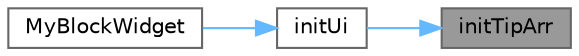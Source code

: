 digraph "initTipArr"
{
 // LATEX_PDF_SIZE
  bgcolor="transparent";
  edge [fontname=Helvetica,fontsize=10,labelfontname=Helvetica,labelfontsize=10];
  node [fontname=Helvetica,fontsize=10,shape=box,height=0.2,width=0.4];
  rankdir="RL";
  Node1 [id="Node000001",label="initTipArr",height=0.2,width=0.4,color="gray40", fillcolor="grey60", style="filled", fontcolor="black",tooltip="初始化提示标签数组"];
  Node1 -> Node2 [id="edge1_Node000001_Node000002",dir="back",color="steelblue1",style="solid",tooltip=" "];
  Node2 [id="Node000002",label="initUi",height=0.2,width=0.4,color="grey40", fillcolor="white", style="filled",URL="$class_my_block_widget.html#afba6e95967cc3eb25fd518f7bde6ec04",tooltip="初始化用户界面"];
  Node2 -> Node3 [id="edge2_Node000002_Node000003",dir="back",color="steelblue1",style="solid",tooltip=" "];
  Node3 [id="Node000003",label="MyBlockWidget",height=0.2,width=0.4,color="grey40", fillcolor="white", style="filled",URL="$class_my_block_widget.html#a41feb4dae38ff219b56f5a5a94978691",tooltip="构造函数，初始化块状控件"];
}
